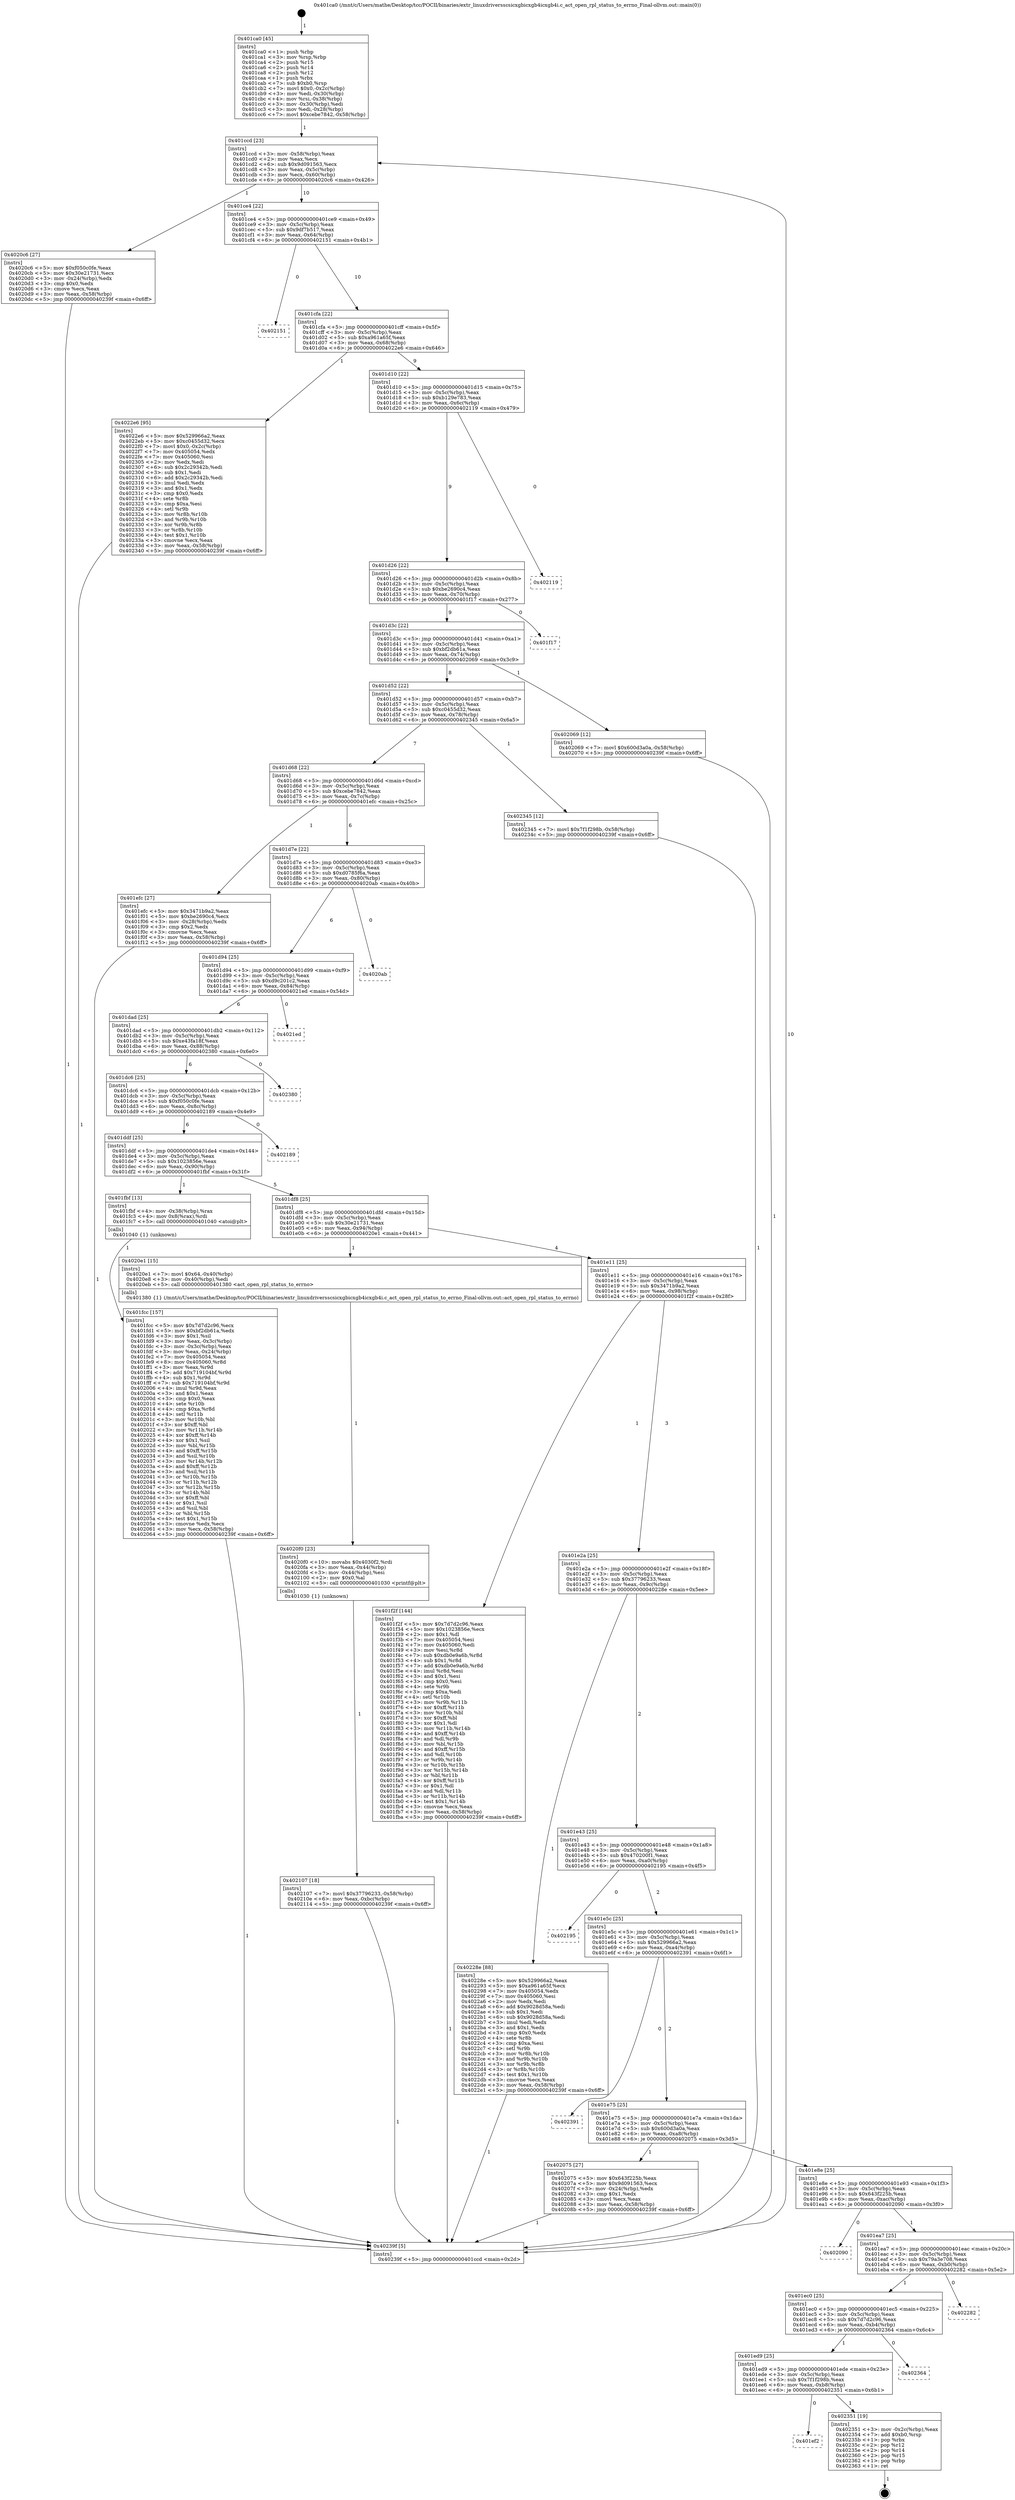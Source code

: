 digraph "0x401ca0" {
  label = "0x401ca0 (/mnt/c/Users/mathe/Desktop/tcc/POCII/binaries/extr_linuxdriversscsicxgbicxgb4icxgb4i.c_act_open_rpl_status_to_errno_Final-ollvm.out::main(0))"
  labelloc = "t"
  node[shape=record]

  Entry [label="",width=0.3,height=0.3,shape=circle,fillcolor=black,style=filled]
  "0x401ccd" [label="{
     0x401ccd [23]\l
     | [instrs]\l
     &nbsp;&nbsp;0x401ccd \<+3\>: mov -0x58(%rbp),%eax\l
     &nbsp;&nbsp;0x401cd0 \<+2\>: mov %eax,%ecx\l
     &nbsp;&nbsp;0x401cd2 \<+6\>: sub $0x9d091563,%ecx\l
     &nbsp;&nbsp;0x401cd8 \<+3\>: mov %eax,-0x5c(%rbp)\l
     &nbsp;&nbsp;0x401cdb \<+3\>: mov %ecx,-0x60(%rbp)\l
     &nbsp;&nbsp;0x401cde \<+6\>: je 00000000004020c6 \<main+0x426\>\l
  }"]
  "0x4020c6" [label="{
     0x4020c6 [27]\l
     | [instrs]\l
     &nbsp;&nbsp;0x4020c6 \<+5\>: mov $0xf050c0fe,%eax\l
     &nbsp;&nbsp;0x4020cb \<+5\>: mov $0x30e21731,%ecx\l
     &nbsp;&nbsp;0x4020d0 \<+3\>: mov -0x24(%rbp),%edx\l
     &nbsp;&nbsp;0x4020d3 \<+3\>: cmp $0x0,%edx\l
     &nbsp;&nbsp;0x4020d6 \<+3\>: cmove %ecx,%eax\l
     &nbsp;&nbsp;0x4020d9 \<+3\>: mov %eax,-0x58(%rbp)\l
     &nbsp;&nbsp;0x4020dc \<+5\>: jmp 000000000040239f \<main+0x6ff\>\l
  }"]
  "0x401ce4" [label="{
     0x401ce4 [22]\l
     | [instrs]\l
     &nbsp;&nbsp;0x401ce4 \<+5\>: jmp 0000000000401ce9 \<main+0x49\>\l
     &nbsp;&nbsp;0x401ce9 \<+3\>: mov -0x5c(%rbp),%eax\l
     &nbsp;&nbsp;0x401cec \<+5\>: sub $0x9df7b517,%eax\l
     &nbsp;&nbsp;0x401cf1 \<+3\>: mov %eax,-0x64(%rbp)\l
     &nbsp;&nbsp;0x401cf4 \<+6\>: je 0000000000402151 \<main+0x4b1\>\l
  }"]
  Exit [label="",width=0.3,height=0.3,shape=circle,fillcolor=black,style=filled,peripheries=2]
  "0x402151" [label="{
     0x402151\l
  }", style=dashed]
  "0x401cfa" [label="{
     0x401cfa [22]\l
     | [instrs]\l
     &nbsp;&nbsp;0x401cfa \<+5\>: jmp 0000000000401cff \<main+0x5f\>\l
     &nbsp;&nbsp;0x401cff \<+3\>: mov -0x5c(%rbp),%eax\l
     &nbsp;&nbsp;0x401d02 \<+5\>: sub $0xa961a65f,%eax\l
     &nbsp;&nbsp;0x401d07 \<+3\>: mov %eax,-0x68(%rbp)\l
     &nbsp;&nbsp;0x401d0a \<+6\>: je 00000000004022e6 \<main+0x646\>\l
  }"]
  "0x401ef2" [label="{
     0x401ef2\l
  }", style=dashed]
  "0x4022e6" [label="{
     0x4022e6 [95]\l
     | [instrs]\l
     &nbsp;&nbsp;0x4022e6 \<+5\>: mov $0x529966a2,%eax\l
     &nbsp;&nbsp;0x4022eb \<+5\>: mov $0xc0455d32,%ecx\l
     &nbsp;&nbsp;0x4022f0 \<+7\>: movl $0x0,-0x2c(%rbp)\l
     &nbsp;&nbsp;0x4022f7 \<+7\>: mov 0x405054,%edx\l
     &nbsp;&nbsp;0x4022fe \<+7\>: mov 0x405060,%esi\l
     &nbsp;&nbsp;0x402305 \<+2\>: mov %edx,%edi\l
     &nbsp;&nbsp;0x402307 \<+6\>: sub $0x2c29342b,%edi\l
     &nbsp;&nbsp;0x40230d \<+3\>: sub $0x1,%edi\l
     &nbsp;&nbsp;0x402310 \<+6\>: add $0x2c29342b,%edi\l
     &nbsp;&nbsp;0x402316 \<+3\>: imul %edi,%edx\l
     &nbsp;&nbsp;0x402319 \<+3\>: and $0x1,%edx\l
     &nbsp;&nbsp;0x40231c \<+3\>: cmp $0x0,%edx\l
     &nbsp;&nbsp;0x40231f \<+4\>: sete %r8b\l
     &nbsp;&nbsp;0x402323 \<+3\>: cmp $0xa,%esi\l
     &nbsp;&nbsp;0x402326 \<+4\>: setl %r9b\l
     &nbsp;&nbsp;0x40232a \<+3\>: mov %r8b,%r10b\l
     &nbsp;&nbsp;0x40232d \<+3\>: and %r9b,%r10b\l
     &nbsp;&nbsp;0x402330 \<+3\>: xor %r9b,%r8b\l
     &nbsp;&nbsp;0x402333 \<+3\>: or %r8b,%r10b\l
     &nbsp;&nbsp;0x402336 \<+4\>: test $0x1,%r10b\l
     &nbsp;&nbsp;0x40233a \<+3\>: cmovne %ecx,%eax\l
     &nbsp;&nbsp;0x40233d \<+3\>: mov %eax,-0x58(%rbp)\l
     &nbsp;&nbsp;0x402340 \<+5\>: jmp 000000000040239f \<main+0x6ff\>\l
  }"]
  "0x401d10" [label="{
     0x401d10 [22]\l
     | [instrs]\l
     &nbsp;&nbsp;0x401d10 \<+5\>: jmp 0000000000401d15 \<main+0x75\>\l
     &nbsp;&nbsp;0x401d15 \<+3\>: mov -0x5c(%rbp),%eax\l
     &nbsp;&nbsp;0x401d18 \<+5\>: sub $0xb129e783,%eax\l
     &nbsp;&nbsp;0x401d1d \<+3\>: mov %eax,-0x6c(%rbp)\l
     &nbsp;&nbsp;0x401d20 \<+6\>: je 0000000000402119 \<main+0x479\>\l
  }"]
  "0x402351" [label="{
     0x402351 [19]\l
     | [instrs]\l
     &nbsp;&nbsp;0x402351 \<+3\>: mov -0x2c(%rbp),%eax\l
     &nbsp;&nbsp;0x402354 \<+7\>: add $0xb0,%rsp\l
     &nbsp;&nbsp;0x40235b \<+1\>: pop %rbx\l
     &nbsp;&nbsp;0x40235c \<+2\>: pop %r12\l
     &nbsp;&nbsp;0x40235e \<+2\>: pop %r14\l
     &nbsp;&nbsp;0x402360 \<+2\>: pop %r15\l
     &nbsp;&nbsp;0x402362 \<+1\>: pop %rbp\l
     &nbsp;&nbsp;0x402363 \<+1\>: ret\l
  }"]
  "0x402119" [label="{
     0x402119\l
  }", style=dashed]
  "0x401d26" [label="{
     0x401d26 [22]\l
     | [instrs]\l
     &nbsp;&nbsp;0x401d26 \<+5\>: jmp 0000000000401d2b \<main+0x8b\>\l
     &nbsp;&nbsp;0x401d2b \<+3\>: mov -0x5c(%rbp),%eax\l
     &nbsp;&nbsp;0x401d2e \<+5\>: sub $0xbe2690c4,%eax\l
     &nbsp;&nbsp;0x401d33 \<+3\>: mov %eax,-0x70(%rbp)\l
     &nbsp;&nbsp;0x401d36 \<+6\>: je 0000000000401f17 \<main+0x277\>\l
  }"]
  "0x401ed9" [label="{
     0x401ed9 [25]\l
     | [instrs]\l
     &nbsp;&nbsp;0x401ed9 \<+5\>: jmp 0000000000401ede \<main+0x23e\>\l
     &nbsp;&nbsp;0x401ede \<+3\>: mov -0x5c(%rbp),%eax\l
     &nbsp;&nbsp;0x401ee1 \<+5\>: sub $0x7f1f298b,%eax\l
     &nbsp;&nbsp;0x401ee6 \<+6\>: mov %eax,-0xb8(%rbp)\l
     &nbsp;&nbsp;0x401eec \<+6\>: je 0000000000402351 \<main+0x6b1\>\l
  }"]
  "0x401f17" [label="{
     0x401f17\l
  }", style=dashed]
  "0x401d3c" [label="{
     0x401d3c [22]\l
     | [instrs]\l
     &nbsp;&nbsp;0x401d3c \<+5\>: jmp 0000000000401d41 \<main+0xa1\>\l
     &nbsp;&nbsp;0x401d41 \<+3\>: mov -0x5c(%rbp),%eax\l
     &nbsp;&nbsp;0x401d44 \<+5\>: sub $0xbf2db61a,%eax\l
     &nbsp;&nbsp;0x401d49 \<+3\>: mov %eax,-0x74(%rbp)\l
     &nbsp;&nbsp;0x401d4c \<+6\>: je 0000000000402069 \<main+0x3c9\>\l
  }"]
  "0x402364" [label="{
     0x402364\l
  }", style=dashed]
  "0x402069" [label="{
     0x402069 [12]\l
     | [instrs]\l
     &nbsp;&nbsp;0x402069 \<+7\>: movl $0x600d3a0a,-0x58(%rbp)\l
     &nbsp;&nbsp;0x402070 \<+5\>: jmp 000000000040239f \<main+0x6ff\>\l
  }"]
  "0x401d52" [label="{
     0x401d52 [22]\l
     | [instrs]\l
     &nbsp;&nbsp;0x401d52 \<+5\>: jmp 0000000000401d57 \<main+0xb7\>\l
     &nbsp;&nbsp;0x401d57 \<+3\>: mov -0x5c(%rbp),%eax\l
     &nbsp;&nbsp;0x401d5a \<+5\>: sub $0xc0455d32,%eax\l
     &nbsp;&nbsp;0x401d5f \<+3\>: mov %eax,-0x78(%rbp)\l
     &nbsp;&nbsp;0x401d62 \<+6\>: je 0000000000402345 \<main+0x6a5\>\l
  }"]
  "0x401ec0" [label="{
     0x401ec0 [25]\l
     | [instrs]\l
     &nbsp;&nbsp;0x401ec0 \<+5\>: jmp 0000000000401ec5 \<main+0x225\>\l
     &nbsp;&nbsp;0x401ec5 \<+3\>: mov -0x5c(%rbp),%eax\l
     &nbsp;&nbsp;0x401ec8 \<+5\>: sub $0x7d7d2c96,%eax\l
     &nbsp;&nbsp;0x401ecd \<+6\>: mov %eax,-0xb4(%rbp)\l
     &nbsp;&nbsp;0x401ed3 \<+6\>: je 0000000000402364 \<main+0x6c4\>\l
  }"]
  "0x402345" [label="{
     0x402345 [12]\l
     | [instrs]\l
     &nbsp;&nbsp;0x402345 \<+7\>: movl $0x7f1f298b,-0x58(%rbp)\l
     &nbsp;&nbsp;0x40234c \<+5\>: jmp 000000000040239f \<main+0x6ff\>\l
  }"]
  "0x401d68" [label="{
     0x401d68 [22]\l
     | [instrs]\l
     &nbsp;&nbsp;0x401d68 \<+5\>: jmp 0000000000401d6d \<main+0xcd\>\l
     &nbsp;&nbsp;0x401d6d \<+3\>: mov -0x5c(%rbp),%eax\l
     &nbsp;&nbsp;0x401d70 \<+5\>: sub $0xcebe7842,%eax\l
     &nbsp;&nbsp;0x401d75 \<+3\>: mov %eax,-0x7c(%rbp)\l
     &nbsp;&nbsp;0x401d78 \<+6\>: je 0000000000401efc \<main+0x25c\>\l
  }"]
  "0x402282" [label="{
     0x402282\l
  }", style=dashed]
  "0x401efc" [label="{
     0x401efc [27]\l
     | [instrs]\l
     &nbsp;&nbsp;0x401efc \<+5\>: mov $0x3471b9a2,%eax\l
     &nbsp;&nbsp;0x401f01 \<+5\>: mov $0xbe2690c4,%ecx\l
     &nbsp;&nbsp;0x401f06 \<+3\>: mov -0x28(%rbp),%edx\l
     &nbsp;&nbsp;0x401f09 \<+3\>: cmp $0x2,%edx\l
     &nbsp;&nbsp;0x401f0c \<+3\>: cmovne %ecx,%eax\l
     &nbsp;&nbsp;0x401f0f \<+3\>: mov %eax,-0x58(%rbp)\l
     &nbsp;&nbsp;0x401f12 \<+5\>: jmp 000000000040239f \<main+0x6ff\>\l
  }"]
  "0x401d7e" [label="{
     0x401d7e [22]\l
     | [instrs]\l
     &nbsp;&nbsp;0x401d7e \<+5\>: jmp 0000000000401d83 \<main+0xe3\>\l
     &nbsp;&nbsp;0x401d83 \<+3\>: mov -0x5c(%rbp),%eax\l
     &nbsp;&nbsp;0x401d86 \<+5\>: sub $0xd0785f6a,%eax\l
     &nbsp;&nbsp;0x401d8b \<+3\>: mov %eax,-0x80(%rbp)\l
     &nbsp;&nbsp;0x401d8e \<+6\>: je 00000000004020ab \<main+0x40b\>\l
  }"]
  "0x40239f" [label="{
     0x40239f [5]\l
     | [instrs]\l
     &nbsp;&nbsp;0x40239f \<+5\>: jmp 0000000000401ccd \<main+0x2d\>\l
  }"]
  "0x401ca0" [label="{
     0x401ca0 [45]\l
     | [instrs]\l
     &nbsp;&nbsp;0x401ca0 \<+1\>: push %rbp\l
     &nbsp;&nbsp;0x401ca1 \<+3\>: mov %rsp,%rbp\l
     &nbsp;&nbsp;0x401ca4 \<+2\>: push %r15\l
     &nbsp;&nbsp;0x401ca6 \<+2\>: push %r14\l
     &nbsp;&nbsp;0x401ca8 \<+2\>: push %r12\l
     &nbsp;&nbsp;0x401caa \<+1\>: push %rbx\l
     &nbsp;&nbsp;0x401cab \<+7\>: sub $0xb0,%rsp\l
     &nbsp;&nbsp;0x401cb2 \<+7\>: movl $0x0,-0x2c(%rbp)\l
     &nbsp;&nbsp;0x401cb9 \<+3\>: mov %edi,-0x30(%rbp)\l
     &nbsp;&nbsp;0x401cbc \<+4\>: mov %rsi,-0x38(%rbp)\l
     &nbsp;&nbsp;0x401cc0 \<+3\>: mov -0x30(%rbp),%edi\l
     &nbsp;&nbsp;0x401cc3 \<+3\>: mov %edi,-0x28(%rbp)\l
     &nbsp;&nbsp;0x401cc6 \<+7\>: movl $0xcebe7842,-0x58(%rbp)\l
  }"]
  "0x401ea7" [label="{
     0x401ea7 [25]\l
     | [instrs]\l
     &nbsp;&nbsp;0x401ea7 \<+5\>: jmp 0000000000401eac \<main+0x20c\>\l
     &nbsp;&nbsp;0x401eac \<+3\>: mov -0x5c(%rbp),%eax\l
     &nbsp;&nbsp;0x401eaf \<+5\>: sub $0x79a3e708,%eax\l
     &nbsp;&nbsp;0x401eb4 \<+6\>: mov %eax,-0xb0(%rbp)\l
     &nbsp;&nbsp;0x401eba \<+6\>: je 0000000000402282 \<main+0x5e2\>\l
  }"]
  "0x4020ab" [label="{
     0x4020ab\l
  }", style=dashed]
  "0x401d94" [label="{
     0x401d94 [25]\l
     | [instrs]\l
     &nbsp;&nbsp;0x401d94 \<+5\>: jmp 0000000000401d99 \<main+0xf9\>\l
     &nbsp;&nbsp;0x401d99 \<+3\>: mov -0x5c(%rbp),%eax\l
     &nbsp;&nbsp;0x401d9c \<+5\>: sub $0xd9c201c2,%eax\l
     &nbsp;&nbsp;0x401da1 \<+6\>: mov %eax,-0x84(%rbp)\l
     &nbsp;&nbsp;0x401da7 \<+6\>: je 00000000004021ed \<main+0x54d\>\l
  }"]
  "0x402090" [label="{
     0x402090\l
  }", style=dashed]
  "0x4021ed" [label="{
     0x4021ed\l
  }", style=dashed]
  "0x401dad" [label="{
     0x401dad [25]\l
     | [instrs]\l
     &nbsp;&nbsp;0x401dad \<+5\>: jmp 0000000000401db2 \<main+0x112\>\l
     &nbsp;&nbsp;0x401db2 \<+3\>: mov -0x5c(%rbp),%eax\l
     &nbsp;&nbsp;0x401db5 \<+5\>: sub $0xe43fa18f,%eax\l
     &nbsp;&nbsp;0x401dba \<+6\>: mov %eax,-0x88(%rbp)\l
     &nbsp;&nbsp;0x401dc0 \<+6\>: je 0000000000402380 \<main+0x6e0\>\l
  }"]
  "0x402107" [label="{
     0x402107 [18]\l
     | [instrs]\l
     &nbsp;&nbsp;0x402107 \<+7\>: movl $0x37796233,-0x58(%rbp)\l
     &nbsp;&nbsp;0x40210e \<+6\>: mov %eax,-0xbc(%rbp)\l
     &nbsp;&nbsp;0x402114 \<+5\>: jmp 000000000040239f \<main+0x6ff\>\l
  }"]
  "0x402380" [label="{
     0x402380\l
  }", style=dashed]
  "0x401dc6" [label="{
     0x401dc6 [25]\l
     | [instrs]\l
     &nbsp;&nbsp;0x401dc6 \<+5\>: jmp 0000000000401dcb \<main+0x12b\>\l
     &nbsp;&nbsp;0x401dcb \<+3\>: mov -0x5c(%rbp),%eax\l
     &nbsp;&nbsp;0x401dce \<+5\>: sub $0xf050c0fe,%eax\l
     &nbsp;&nbsp;0x401dd3 \<+6\>: mov %eax,-0x8c(%rbp)\l
     &nbsp;&nbsp;0x401dd9 \<+6\>: je 0000000000402189 \<main+0x4e9\>\l
  }"]
  "0x4020f0" [label="{
     0x4020f0 [23]\l
     | [instrs]\l
     &nbsp;&nbsp;0x4020f0 \<+10\>: movabs $0x4030f2,%rdi\l
     &nbsp;&nbsp;0x4020fa \<+3\>: mov %eax,-0x44(%rbp)\l
     &nbsp;&nbsp;0x4020fd \<+3\>: mov -0x44(%rbp),%esi\l
     &nbsp;&nbsp;0x402100 \<+2\>: mov $0x0,%al\l
     &nbsp;&nbsp;0x402102 \<+5\>: call 0000000000401030 \<printf@plt\>\l
     | [calls]\l
     &nbsp;&nbsp;0x401030 \{1\} (unknown)\l
  }"]
  "0x402189" [label="{
     0x402189\l
  }", style=dashed]
  "0x401ddf" [label="{
     0x401ddf [25]\l
     | [instrs]\l
     &nbsp;&nbsp;0x401ddf \<+5\>: jmp 0000000000401de4 \<main+0x144\>\l
     &nbsp;&nbsp;0x401de4 \<+3\>: mov -0x5c(%rbp),%eax\l
     &nbsp;&nbsp;0x401de7 \<+5\>: sub $0x1023856e,%eax\l
     &nbsp;&nbsp;0x401dec \<+6\>: mov %eax,-0x90(%rbp)\l
     &nbsp;&nbsp;0x401df2 \<+6\>: je 0000000000401fbf \<main+0x31f\>\l
  }"]
  "0x401e8e" [label="{
     0x401e8e [25]\l
     | [instrs]\l
     &nbsp;&nbsp;0x401e8e \<+5\>: jmp 0000000000401e93 \<main+0x1f3\>\l
     &nbsp;&nbsp;0x401e93 \<+3\>: mov -0x5c(%rbp),%eax\l
     &nbsp;&nbsp;0x401e96 \<+5\>: sub $0x643f225b,%eax\l
     &nbsp;&nbsp;0x401e9b \<+6\>: mov %eax,-0xac(%rbp)\l
     &nbsp;&nbsp;0x401ea1 \<+6\>: je 0000000000402090 \<main+0x3f0\>\l
  }"]
  "0x401fbf" [label="{
     0x401fbf [13]\l
     | [instrs]\l
     &nbsp;&nbsp;0x401fbf \<+4\>: mov -0x38(%rbp),%rax\l
     &nbsp;&nbsp;0x401fc3 \<+4\>: mov 0x8(%rax),%rdi\l
     &nbsp;&nbsp;0x401fc7 \<+5\>: call 0000000000401040 \<atoi@plt\>\l
     | [calls]\l
     &nbsp;&nbsp;0x401040 \{1\} (unknown)\l
  }"]
  "0x401df8" [label="{
     0x401df8 [25]\l
     | [instrs]\l
     &nbsp;&nbsp;0x401df8 \<+5\>: jmp 0000000000401dfd \<main+0x15d\>\l
     &nbsp;&nbsp;0x401dfd \<+3\>: mov -0x5c(%rbp),%eax\l
     &nbsp;&nbsp;0x401e00 \<+5\>: sub $0x30e21731,%eax\l
     &nbsp;&nbsp;0x401e05 \<+6\>: mov %eax,-0x94(%rbp)\l
     &nbsp;&nbsp;0x401e0b \<+6\>: je 00000000004020e1 \<main+0x441\>\l
  }"]
  "0x402075" [label="{
     0x402075 [27]\l
     | [instrs]\l
     &nbsp;&nbsp;0x402075 \<+5\>: mov $0x643f225b,%eax\l
     &nbsp;&nbsp;0x40207a \<+5\>: mov $0x9d091563,%ecx\l
     &nbsp;&nbsp;0x40207f \<+3\>: mov -0x24(%rbp),%edx\l
     &nbsp;&nbsp;0x402082 \<+3\>: cmp $0x1,%edx\l
     &nbsp;&nbsp;0x402085 \<+3\>: cmovl %ecx,%eax\l
     &nbsp;&nbsp;0x402088 \<+3\>: mov %eax,-0x58(%rbp)\l
     &nbsp;&nbsp;0x40208b \<+5\>: jmp 000000000040239f \<main+0x6ff\>\l
  }"]
  "0x4020e1" [label="{
     0x4020e1 [15]\l
     | [instrs]\l
     &nbsp;&nbsp;0x4020e1 \<+7\>: movl $0x64,-0x40(%rbp)\l
     &nbsp;&nbsp;0x4020e8 \<+3\>: mov -0x40(%rbp),%edi\l
     &nbsp;&nbsp;0x4020eb \<+5\>: call 0000000000401380 \<act_open_rpl_status_to_errno\>\l
     | [calls]\l
     &nbsp;&nbsp;0x401380 \{1\} (/mnt/c/Users/mathe/Desktop/tcc/POCII/binaries/extr_linuxdriversscsicxgbicxgb4icxgb4i.c_act_open_rpl_status_to_errno_Final-ollvm.out::act_open_rpl_status_to_errno)\l
  }"]
  "0x401e11" [label="{
     0x401e11 [25]\l
     | [instrs]\l
     &nbsp;&nbsp;0x401e11 \<+5\>: jmp 0000000000401e16 \<main+0x176\>\l
     &nbsp;&nbsp;0x401e16 \<+3\>: mov -0x5c(%rbp),%eax\l
     &nbsp;&nbsp;0x401e19 \<+5\>: sub $0x3471b9a2,%eax\l
     &nbsp;&nbsp;0x401e1e \<+6\>: mov %eax,-0x98(%rbp)\l
     &nbsp;&nbsp;0x401e24 \<+6\>: je 0000000000401f2f \<main+0x28f\>\l
  }"]
  "0x401e75" [label="{
     0x401e75 [25]\l
     | [instrs]\l
     &nbsp;&nbsp;0x401e75 \<+5\>: jmp 0000000000401e7a \<main+0x1da\>\l
     &nbsp;&nbsp;0x401e7a \<+3\>: mov -0x5c(%rbp),%eax\l
     &nbsp;&nbsp;0x401e7d \<+5\>: sub $0x600d3a0a,%eax\l
     &nbsp;&nbsp;0x401e82 \<+6\>: mov %eax,-0xa8(%rbp)\l
     &nbsp;&nbsp;0x401e88 \<+6\>: je 0000000000402075 \<main+0x3d5\>\l
  }"]
  "0x401f2f" [label="{
     0x401f2f [144]\l
     | [instrs]\l
     &nbsp;&nbsp;0x401f2f \<+5\>: mov $0x7d7d2c96,%eax\l
     &nbsp;&nbsp;0x401f34 \<+5\>: mov $0x1023856e,%ecx\l
     &nbsp;&nbsp;0x401f39 \<+2\>: mov $0x1,%dl\l
     &nbsp;&nbsp;0x401f3b \<+7\>: mov 0x405054,%esi\l
     &nbsp;&nbsp;0x401f42 \<+7\>: mov 0x405060,%edi\l
     &nbsp;&nbsp;0x401f49 \<+3\>: mov %esi,%r8d\l
     &nbsp;&nbsp;0x401f4c \<+7\>: sub $0xdb0e9a6b,%r8d\l
     &nbsp;&nbsp;0x401f53 \<+4\>: sub $0x1,%r8d\l
     &nbsp;&nbsp;0x401f57 \<+7\>: add $0xdb0e9a6b,%r8d\l
     &nbsp;&nbsp;0x401f5e \<+4\>: imul %r8d,%esi\l
     &nbsp;&nbsp;0x401f62 \<+3\>: and $0x1,%esi\l
     &nbsp;&nbsp;0x401f65 \<+3\>: cmp $0x0,%esi\l
     &nbsp;&nbsp;0x401f68 \<+4\>: sete %r9b\l
     &nbsp;&nbsp;0x401f6c \<+3\>: cmp $0xa,%edi\l
     &nbsp;&nbsp;0x401f6f \<+4\>: setl %r10b\l
     &nbsp;&nbsp;0x401f73 \<+3\>: mov %r9b,%r11b\l
     &nbsp;&nbsp;0x401f76 \<+4\>: xor $0xff,%r11b\l
     &nbsp;&nbsp;0x401f7a \<+3\>: mov %r10b,%bl\l
     &nbsp;&nbsp;0x401f7d \<+3\>: xor $0xff,%bl\l
     &nbsp;&nbsp;0x401f80 \<+3\>: xor $0x1,%dl\l
     &nbsp;&nbsp;0x401f83 \<+3\>: mov %r11b,%r14b\l
     &nbsp;&nbsp;0x401f86 \<+4\>: and $0xff,%r14b\l
     &nbsp;&nbsp;0x401f8a \<+3\>: and %dl,%r9b\l
     &nbsp;&nbsp;0x401f8d \<+3\>: mov %bl,%r15b\l
     &nbsp;&nbsp;0x401f90 \<+4\>: and $0xff,%r15b\l
     &nbsp;&nbsp;0x401f94 \<+3\>: and %dl,%r10b\l
     &nbsp;&nbsp;0x401f97 \<+3\>: or %r9b,%r14b\l
     &nbsp;&nbsp;0x401f9a \<+3\>: or %r10b,%r15b\l
     &nbsp;&nbsp;0x401f9d \<+3\>: xor %r15b,%r14b\l
     &nbsp;&nbsp;0x401fa0 \<+3\>: or %bl,%r11b\l
     &nbsp;&nbsp;0x401fa3 \<+4\>: xor $0xff,%r11b\l
     &nbsp;&nbsp;0x401fa7 \<+3\>: or $0x1,%dl\l
     &nbsp;&nbsp;0x401faa \<+3\>: and %dl,%r11b\l
     &nbsp;&nbsp;0x401fad \<+3\>: or %r11b,%r14b\l
     &nbsp;&nbsp;0x401fb0 \<+4\>: test $0x1,%r14b\l
     &nbsp;&nbsp;0x401fb4 \<+3\>: cmovne %ecx,%eax\l
     &nbsp;&nbsp;0x401fb7 \<+3\>: mov %eax,-0x58(%rbp)\l
     &nbsp;&nbsp;0x401fba \<+5\>: jmp 000000000040239f \<main+0x6ff\>\l
  }"]
  "0x401e2a" [label="{
     0x401e2a [25]\l
     | [instrs]\l
     &nbsp;&nbsp;0x401e2a \<+5\>: jmp 0000000000401e2f \<main+0x18f\>\l
     &nbsp;&nbsp;0x401e2f \<+3\>: mov -0x5c(%rbp),%eax\l
     &nbsp;&nbsp;0x401e32 \<+5\>: sub $0x37796233,%eax\l
     &nbsp;&nbsp;0x401e37 \<+6\>: mov %eax,-0x9c(%rbp)\l
     &nbsp;&nbsp;0x401e3d \<+6\>: je 000000000040228e \<main+0x5ee\>\l
  }"]
  "0x401fcc" [label="{
     0x401fcc [157]\l
     | [instrs]\l
     &nbsp;&nbsp;0x401fcc \<+5\>: mov $0x7d7d2c96,%ecx\l
     &nbsp;&nbsp;0x401fd1 \<+5\>: mov $0xbf2db61a,%edx\l
     &nbsp;&nbsp;0x401fd6 \<+3\>: mov $0x1,%sil\l
     &nbsp;&nbsp;0x401fd9 \<+3\>: mov %eax,-0x3c(%rbp)\l
     &nbsp;&nbsp;0x401fdc \<+3\>: mov -0x3c(%rbp),%eax\l
     &nbsp;&nbsp;0x401fdf \<+3\>: mov %eax,-0x24(%rbp)\l
     &nbsp;&nbsp;0x401fe2 \<+7\>: mov 0x405054,%eax\l
     &nbsp;&nbsp;0x401fe9 \<+8\>: mov 0x405060,%r8d\l
     &nbsp;&nbsp;0x401ff1 \<+3\>: mov %eax,%r9d\l
     &nbsp;&nbsp;0x401ff4 \<+7\>: add $0x719104bf,%r9d\l
     &nbsp;&nbsp;0x401ffb \<+4\>: sub $0x1,%r9d\l
     &nbsp;&nbsp;0x401fff \<+7\>: sub $0x719104bf,%r9d\l
     &nbsp;&nbsp;0x402006 \<+4\>: imul %r9d,%eax\l
     &nbsp;&nbsp;0x40200a \<+3\>: and $0x1,%eax\l
     &nbsp;&nbsp;0x40200d \<+3\>: cmp $0x0,%eax\l
     &nbsp;&nbsp;0x402010 \<+4\>: sete %r10b\l
     &nbsp;&nbsp;0x402014 \<+4\>: cmp $0xa,%r8d\l
     &nbsp;&nbsp;0x402018 \<+4\>: setl %r11b\l
     &nbsp;&nbsp;0x40201c \<+3\>: mov %r10b,%bl\l
     &nbsp;&nbsp;0x40201f \<+3\>: xor $0xff,%bl\l
     &nbsp;&nbsp;0x402022 \<+3\>: mov %r11b,%r14b\l
     &nbsp;&nbsp;0x402025 \<+4\>: xor $0xff,%r14b\l
     &nbsp;&nbsp;0x402029 \<+4\>: xor $0x1,%sil\l
     &nbsp;&nbsp;0x40202d \<+3\>: mov %bl,%r15b\l
     &nbsp;&nbsp;0x402030 \<+4\>: and $0xff,%r15b\l
     &nbsp;&nbsp;0x402034 \<+3\>: and %sil,%r10b\l
     &nbsp;&nbsp;0x402037 \<+3\>: mov %r14b,%r12b\l
     &nbsp;&nbsp;0x40203a \<+4\>: and $0xff,%r12b\l
     &nbsp;&nbsp;0x40203e \<+3\>: and %sil,%r11b\l
     &nbsp;&nbsp;0x402041 \<+3\>: or %r10b,%r15b\l
     &nbsp;&nbsp;0x402044 \<+3\>: or %r11b,%r12b\l
     &nbsp;&nbsp;0x402047 \<+3\>: xor %r12b,%r15b\l
     &nbsp;&nbsp;0x40204a \<+3\>: or %r14b,%bl\l
     &nbsp;&nbsp;0x40204d \<+3\>: xor $0xff,%bl\l
     &nbsp;&nbsp;0x402050 \<+4\>: or $0x1,%sil\l
     &nbsp;&nbsp;0x402054 \<+3\>: and %sil,%bl\l
     &nbsp;&nbsp;0x402057 \<+3\>: or %bl,%r15b\l
     &nbsp;&nbsp;0x40205a \<+4\>: test $0x1,%r15b\l
     &nbsp;&nbsp;0x40205e \<+3\>: cmovne %edx,%ecx\l
     &nbsp;&nbsp;0x402061 \<+3\>: mov %ecx,-0x58(%rbp)\l
     &nbsp;&nbsp;0x402064 \<+5\>: jmp 000000000040239f \<main+0x6ff\>\l
  }"]
  "0x402391" [label="{
     0x402391\l
  }", style=dashed]
  "0x40228e" [label="{
     0x40228e [88]\l
     | [instrs]\l
     &nbsp;&nbsp;0x40228e \<+5\>: mov $0x529966a2,%eax\l
     &nbsp;&nbsp;0x402293 \<+5\>: mov $0xa961a65f,%ecx\l
     &nbsp;&nbsp;0x402298 \<+7\>: mov 0x405054,%edx\l
     &nbsp;&nbsp;0x40229f \<+7\>: mov 0x405060,%esi\l
     &nbsp;&nbsp;0x4022a6 \<+2\>: mov %edx,%edi\l
     &nbsp;&nbsp;0x4022a8 \<+6\>: add $0x9028d58a,%edi\l
     &nbsp;&nbsp;0x4022ae \<+3\>: sub $0x1,%edi\l
     &nbsp;&nbsp;0x4022b1 \<+6\>: sub $0x9028d58a,%edi\l
     &nbsp;&nbsp;0x4022b7 \<+3\>: imul %edi,%edx\l
     &nbsp;&nbsp;0x4022ba \<+3\>: and $0x1,%edx\l
     &nbsp;&nbsp;0x4022bd \<+3\>: cmp $0x0,%edx\l
     &nbsp;&nbsp;0x4022c0 \<+4\>: sete %r8b\l
     &nbsp;&nbsp;0x4022c4 \<+3\>: cmp $0xa,%esi\l
     &nbsp;&nbsp;0x4022c7 \<+4\>: setl %r9b\l
     &nbsp;&nbsp;0x4022cb \<+3\>: mov %r8b,%r10b\l
     &nbsp;&nbsp;0x4022ce \<+3\>: and %r9b,%r10b\l
     &nbsp;&nbsp;0x4022d1 \<+3\>: xor %r9b,%r8b\l
     &nbsp;&nbsp;0x4022d4 \<+3\>: or %r8b,%r10b\l
     &nbsp;&nbsp;0x4022d7 \<+4\>: test $0x1,%r10b\l
     &nbsp;&nbsp;0x4022db \<+3\>: cmovne %ecx,%eax\l
     &nbsp;&nbsp;0x4022de \<+3\>: mov %eax,-0x58(%rbp)\l
     &nbsp;&nbsp;0x4022e1 \<+5\>: jmp 000000000040239f \<main+0x6ff\>\l
  }"]
  "0x401e43" [label="{
     0x401e43 [25]\l
     | [instrs]\l
     &nbsp;&nbsp;0x401e43 \<+5\>: jmp 0000000000401e48 \<main+0x1a8\>\l
     &nbsp;&nbsp;0x401e48 \<+3\>: mov -0x5c(%rbp),%eax\l
     &nbsp;&nbsp;0x401e4b \<+5\>: sub $0x470200f1,%eax\l
     &nbsp;&nbsp;0x401e50 \<+6\>: mov %eax,-0xa0(%rbp)\l
     &nbsp;&nbsp;0x401e56 \<+6\>: je 0000000000402195 \<main+0x4f5\>\l
  }"]
  "0x401e5c" [label="{
     0x401e5c [25]\l
     | [instrs]\l
     &nbsp;&nbsp;0x401e5c \<+5\>: jmp 0000000000401e61 \<main+0x1c1\>\l
     &nbsp;&nbsp;0x401e61 \<+3\>: mov -0x5c(%rbp),%eax\l
     &nbsp;&nbsp;0x401e64 \<+5\>: sub $0x529966a2,%eax\l
     &nbsp;&nbsp;0x401e69 \<+6\>: mov %eax,-0xa4(%rbp)\l
     &nbsp;&nbsp;0x401e6f \<+6\>: je 0000000000402391 \<main+0x6f1\>\l
  }"]
  "0x402195" [label="{
     0x402195\l
  }", style=dashed]
  Entry -> "0x401ca0" [label=" 1"]
  "0x401ccd" -> "0x4020c6" [label=" 1"]
  "0x401ccd" -> "0x401ce4" [label=" 10"]
  "0x402351" -> Exit [label=" 1"]
  "0x401ce4" -> "0x402151" [label=" 0"]
  "0x401ce4" -> "0x401cfa" [label=" 10"]
  "0x401ed9" -> "0x401ef2" [label=" 0"]
  "0x401cfa" -> "0x4022e6" [label=" 1"]
  "0x401cfa" -> "0x401d10" [label=" 9"]
  "0x401ed9" -> "0x402351" [label=" 1"]
  "0x401d10" -> "0x402119" [label=" 0"]
  "0x401d10" -> "0x401d26" [label=" 9"]
  "0x401ec0" -> "0x401ed9" [label=" 1"]
  "0x401d26" -> "0x401f17" [label=" 0"]
  "0x401d26" -> "0x401d3c" [label=" 9"]
  "0x401ec0" -> "0x402364" [label=" 0"]
  "0x401d3c" -> "0x402069" [label=" 1"]
  "0x401d3c" -> "0x401d52" [label=" 8"]
  "0x401ea7" -> "0x401ec0" [label=" 1"]
  "0x401d52" -> "0x402345" [label=" 1"]
  "0x401d52" -> "0x401d68" [label=" 7"]
  "0x401ea7" -> "0x402282" [label=" 0"]
  "0x401d68" -> "0x401efc" [label=" 1"]
  "0x401d68" -> "0x401d7e" [label=" 6"]
  "0x401efc" -> "0x40239f" [label=" 1"]
  "0x401ca0" -> "0x401ccd" [label=" 1"]
  "0x40239f" -> "0x401ccd" [label=" 10"]
  "0x401e8e" -> "0x401ea7" [label=" 1"]
  "0x401d7e" -> "0x4020ab" [label=" 0"]
  "0x401d7e" -> "0x401d94" [label=" 6"]
  "0x401e8e" -> "0x402090" [label=" 0"]
  "0x401d94" -> "0x4021ed" [label=" 0"]
  "0x401d94" -> "0x401dad" [label=" 6"]
  "0x402345" -> "0x40239f" [label=" 1"]
  "0x401dad" -> "0x402380" [label=" 0"]
  "0x401dad" -> "0x401dc6" [label=" 6"]
  "0x4022e6" -> "0x40239f" [label=" 1"]
  "0x401dc6" -> "0x402189" [label=" 0"]
  "0x401dc6" -> "0x401ddf" [label=" 6"]
  "0x40228e" -> "0x40239f" [label=" 1"]
  "0x401ddf" -> "0x401fbf" [label=" 1"]
  "0x401ddf" -> "0x401df8" [label=" 5"]
  "0x402107" -> "0x40239f" [label=" 1"]
  "0x401df8" -> "0x4020e1" [label=" 1"]
  "0x401df8" -> "0x401e11" [label=" 4"]
  "0x4020f0" -> "0x402107" [label=" 1"]
  "0x401e11" -> "0x401f2f" [label=" 1"]
  "0x401e11" -> "0x401e2a" [label=" 3"]
  "0x401f2f" -> "0x40239f" [label=" 1"]
  "0x401fbf" -> "0x401fcc" [label=" 1"]
  "0x401fcc" -> "0x40239f" [label=" 1"]
  "0x402069" -> "0x40239f" [label=" 1"]
  "0x4020c6" -> "0x40239f" [label=" 1"]
  "0x401e2a" -> "0x40228e" [label=" 1"]
  "0x401e2a" -> "0x401e43" [label=" 2"]
  "0x402075" -> "0x40239f" [label=" 1"]
  "0x401e43" -> "0x402195" [label=" 0"]
  "0x401e43" -> "0x401e5c" [label=" 2"]
  "0x401e75" -> "0x401e8e" [label=" 1"]
  "0x401e5c" -> "0x402391" [label=" 0"]
  "0x401e5c" -> "0x401e75" [label=" 2"]
  "0x4020e1" -> "0x4020f0" [label=" 1"]
  "0x401e75" -> "0x402075" [label=" 1"]
}

